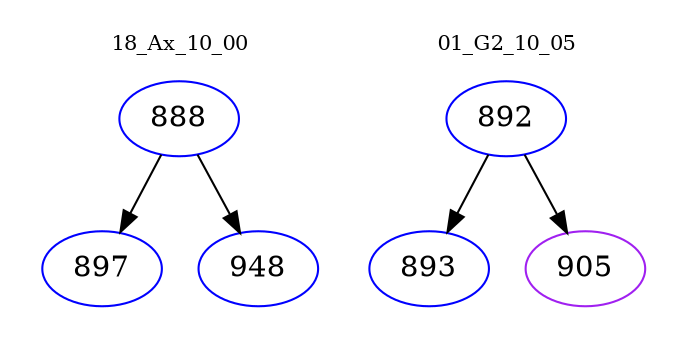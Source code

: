 digraph{
subgraph cluster_0 {
color = white
label = "18_Ax_10_00";
fontsize=10;
T0_888 [label="888", color="blue"]
T0_888 -> T0_897 [color="black"]
T0_897 [label="897", color="blue"]
T0_888 -> T0_948 [color="black"]
T0_948 [label="948", color="blue"]
}
subgraph cluster_1 {
color = white
label = "01_G2_10_05";
fontsize=10;
T1_892 [label="892", color="blue"]
T1_892 -> T1_893 [color="black"]
T1_893 [label="893", color="blue"]
T1_892 -> T1_905 [color="black"]
T1_905 [label="905", color="purple"]
}
}
